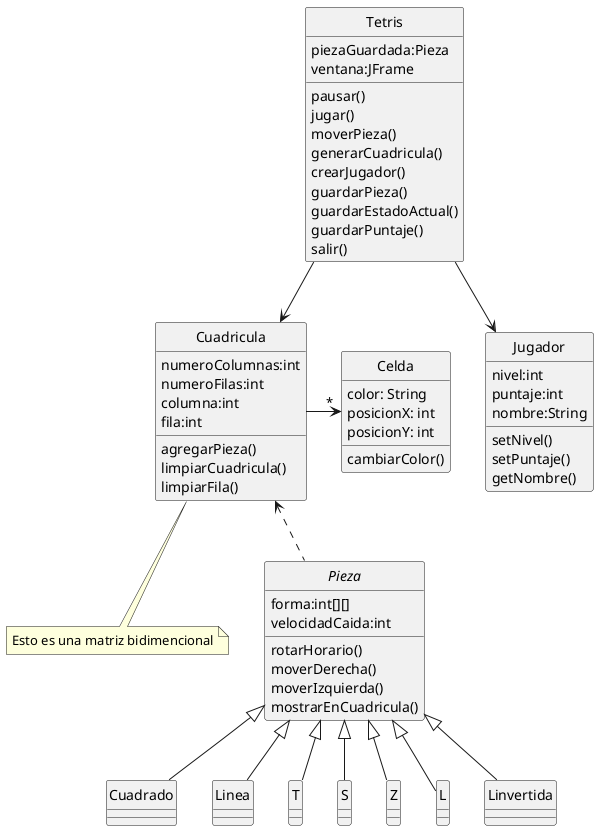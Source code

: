@startuml tetris

note "Esto es una matriz bidimencional" as nota1

hide circle
class Jugador{
    nivel:int
    puntaje:int
    nombre:String
    setNivel()
    setPuntaje()
    getNombre()
}
class Tetris{
    piezaGuardada:Pieza
    ventana:JFrame
    pausar()
    jugar()
    moverPieza()
    generarCuadricula()
    crearJugador()
    guardarPieza()
    guardarEstadoActual()
    guardarPuntaje()
    salir()
}
class Cuadricula{
    numeroColumnas:int
    numeroFilas:int
    columna:int
    fila:int
    agregarPieza()
    limpiarCuadricula()
    limpiarFila()
} 
class Celda{
    color: String
    posicionX: int
    posicionY: int
    cambiarColor()
}
abstract class Pieza{
    forma:int[][]
    velocidadCaida:int
    rotarHorario()
    moverDerecha()
    moverIzquierda()
    mostrarEnCuadricula()
}

class Cuadrado{}
class Linea{}
class T{}
class S{}
class Z{}
class L{}
class Linvertida{}
Cuadricula->"*"Celda
Pieza <|-- Cuadrado
Pieza <|-- Linea
Pieza <|-- T
Pieza <|-- S
Pieza <|-- Z
Pieza <|-- L
Pieza <|-- Linvertida
Cuadricula <.. Pieza
Tetris-->Jugador
Tetris-->Cuadricula
Cuadricula .. nota1

@enduml